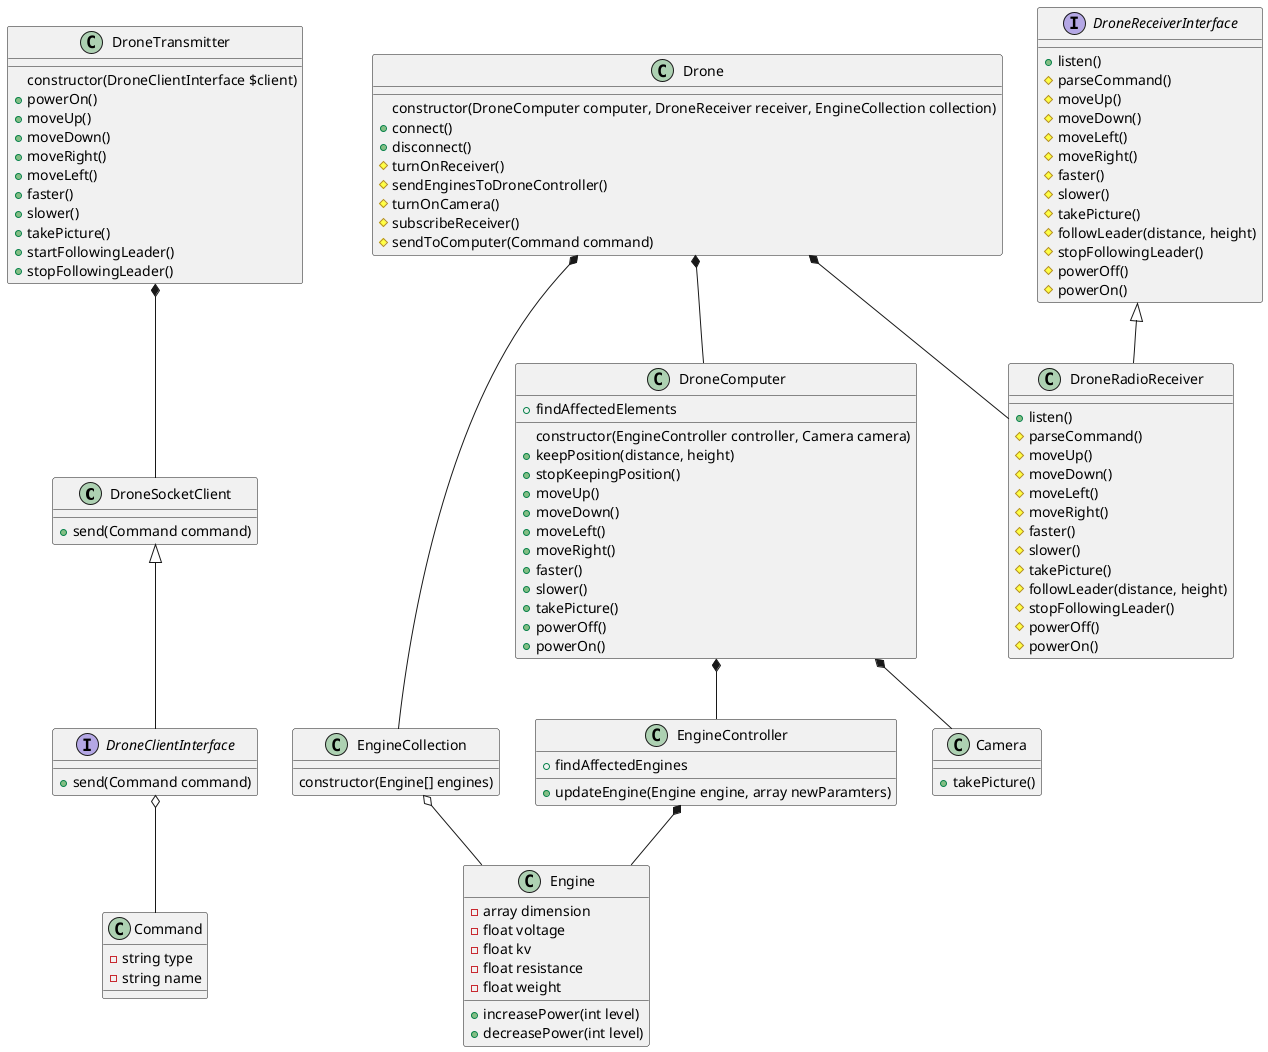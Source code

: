 @startuml
DroneSocketClient <|-- DroneClientInterface
DroneTransmitter *-- DroneSocketClient
EngineCollection o-- Engine
DroneReceiverInterface <|-- DroneRadioReceiver
Drone *-- DroneComputer
Drone *-- DroneRadioReceiver
Drone *-- EngineCollection
DroneComputer *-- EngineController
DroneComputer *-- Camera
DroneClientInterface o-- Command
EngineController *-- Engine

class DroneTransmitter
{
    constructor(DroneClientInterface $client)
    +powerOn()
    +moveUp()
    +moveDown()
    +moveRight()
    +moveLeft()
    +faster()
    +slower()
    +takePicture()
    +startFollowingLeader()
    +stopFollowingLeader()
}

class Command
{
    -string type
    -string name
}

interface DroneClientInterface
{
    +send(Command command)
}

class DroneSocketClient
{
    +send(Command command)
}


interface DroneReceiverInterface
{
    +listen()
    #parseCommand()
    #moveUp()
    #moveDown()
    #moveLeft()
    #moveRight()
    #faster()
    #slower()
    #takePicture()
    #followLeader(distance, height)
    #stopFollowingLeader()
    #powerOff()
    #powerOn()
}

class DroneRadioReceiver
{
    +listen()
    #parseCommand()
    #moveUp()
    #moveDown()
    #moveLeft()
    #moveRight()
    #faster()
    #slower()
    #takePicture()
    #followLeader(distance, height)
    #stopFollowingLeader()
    #powerOff()
    #powerOn()
}


class DroneComputer
{
    constructor(EngineController controller, Camera camera)
    +findAffectedElements
    +keepPosition(distance, height)
    +stopKeepingPosition()
    +moveUp()
    +moveDown()
    +moveLeft()
    +moveRight()
    +faster()
    +slower()
    +takePicture()
    +powerOff()
    +powerOn()
}

class EngineCollection
{
    constructor(Engine[] engines)
}

class Engine
{
    -array dimension
    -float voltage
    -float kv
    -float resistance
    -float weight

    +increasePower(int level)
    +decreasePower(int level)
}

class Drone
{
    constructor(DroneComputer computer, DroneReceiver receiver, EngineCollection collection)
    +connect()
    +disconnect()
    #turnOnReceiver()
    #sendEnginesToDroneController()
    #turnOnCamera()
    #subscribeReceiver()
    #sendToComputer(Command command)
}

class EngineController
{
    +findAffectedEngines
    +updateEngine(Engine engine, array newParamters)
}

class Camera
{
    +takePicture()
}

@enduml
